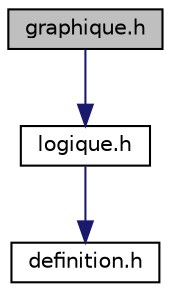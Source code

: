 digraph "graphique.h"
{
 // LATEX_PDF_SIZE
  edge [fontname="Helvetica",fontsize="10",labelfontname="Helvetica",labelfontsize="10"];
  node [fontname="Helvetica",fontsize="10",shape=record];
  Node1 [label="graphique.h",height=0.2,width=0.4,color="black", fillcolor="grey75", style="filled", fontcolor="black",tooltip="Header du module graphique."];
  Node1 -> Node2 [color="midnightblue",fontsize="10",style="solid",fontname="Helvetica"];
  Node2 [label="logique.h",height=0.2,width=0.4,color="black", fillcolor="white", style="filled",URL="$logique_8h.html",tooltip="Header du module logique."];
  Node2 -> Node3 [color="midnightblue",fontsize="10",style="solid",fontname="Helvetica"];
  Node3 [label="definition.h",height=0.2,width=0.4,color="black", fillcolor="white", style="filled",URL="$definition_8h.html",tooltip="Header regroupant toutes les constantes utiles au programme."];
}
